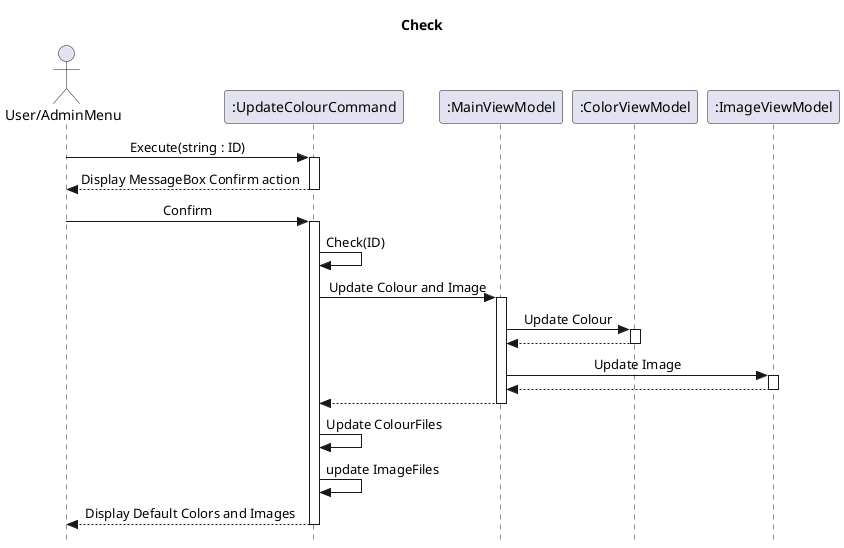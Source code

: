 @startuml test
skinparam style strictuml
skinparam sequenceMessageAlign center
title Check

Actor "User/AdminMenu" as user

participant ":UpdateColourCommand" as UCC
participant ":MainViewModel" as MVM
participant ":ColorViewModel" as CVM
participant ":ImageViewModel" as IVM


user -> UCC ++: Execute(string : ID)
return Display MessageBox Confirm action

user -> UCC ++: Confirm
UCC -> UCC : Check(ID)
UCC -> MVM ++: Update Colour and Image
MVM -> CVM ++: Update Colour
return 
MVM -> IVM ++: Update Image
return
return
UCC -> UCC : Update ColourFiles
UCC -> UCC : update ImageFiles
return Display Default Colors and Images